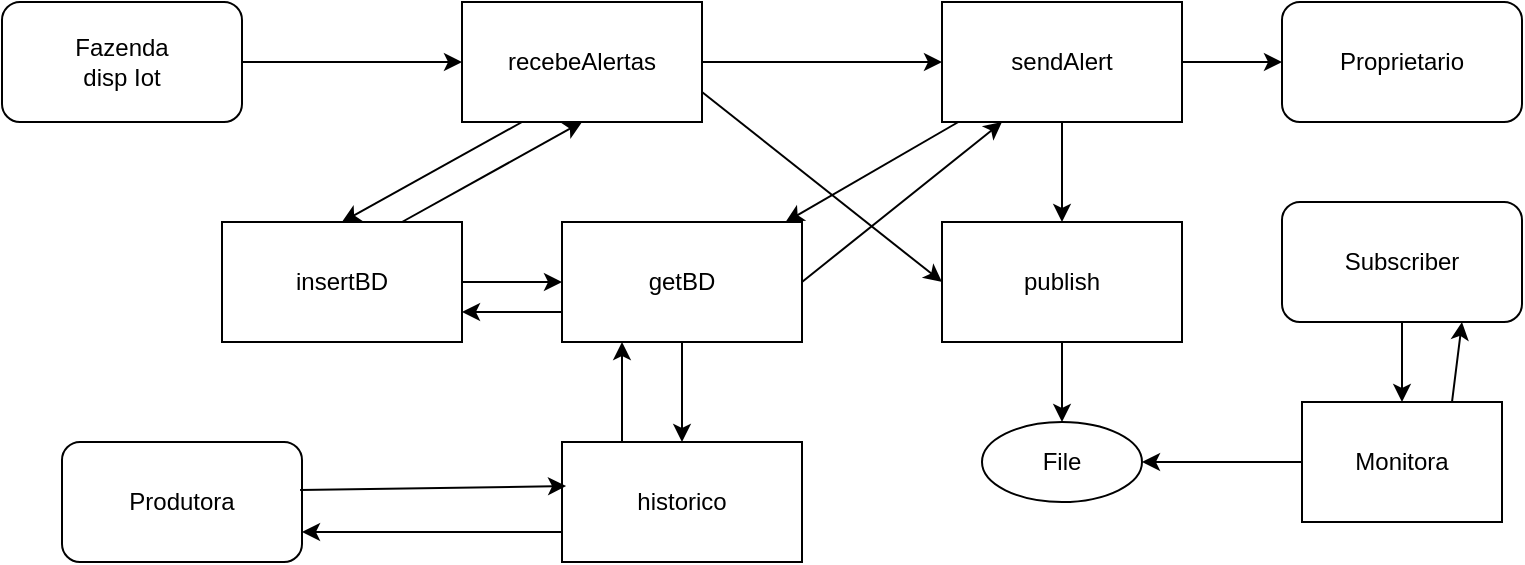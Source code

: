 <mxfile version="12.1.0" type="device" pages="1"><diagram id="hzsYkGKiprta8bG05a4F" name="Page-1"><mxGraphModel dx="1408" dy="765" grid="1" gridSize="10" guides="1" tooltips="1" connect="1" arrows="1" fold="1" page="1" pageScale="1" pageWidth="850" pageHeight="1100" math="0" shadow="0"><root><mxCell id="0"/><mxCell id="1" parent="0"/><mxCell id="iZ66vAJpr_gegSQQ4uyG-3" value="recebeAlertas" style="rounded=0;whiteSpace=wrap;html=1;" vertex="1" parent="1"><mxGeometry x="240" y="30" width="120" height="60" as="geometry"/></mxCell><mxCell id="iZ66vAJpr_gegSQQ4uyG-4" value="" style="endArrow=classic;html=1;entryX=0;entryY=0.5;entryDx=0;entryDy=0;exitX=1;exitY=0.5;exitDx=0;exitDy=0;" edge="1" parent="1" source="iZ66vAJpr_gegSQQ4uyG-21" target="iZ66vAJpr_gegSQQ4uyG-3"><mxGeometry width="50" height="50" relative="1" as="geometry"><mxPoint x="170" y="60" as="sourcePoint"/><mxPoint x="230" y="60" as="targetPoint"/></mxGeometry></mxCell><mxCell id="iZ66vAJpr_gegSQQ4uyG-5" value="" style="endArrow=classic;html=1;exitX=0.25;exitY=1;exitDx=0;exitDy=0;entryX=0.5;entryY=0;entryDx=0;entryDy=0;" edge="1" parent="1" source="iZ66vAJpr_gegSQQ4uyG-3" target="iZ66vAJpr_gegSQQ4uyG-7"><mxGeometry width="50" height="50" relative="1" as="geometry"><mxPoint x="20" y="170" as="sourcePoint"/><mxPoint x="260" y="170" as="targetPoint"/></mxGeometry></mxCell><mxCell id="iZ66vAJpr_gegSQQ4uyG-7" value="insertBD" style="rounded=0;whiteSpace=wrap;html=1;" vertex="1" parent="1"><mxGeometry x="120" y="140" width="120" height="60" as="geometry"/></mxCell><mxCell id="iZ66vAJpr_gegSQQ4uyG-8" value="getBD" style="rounded=0;whiteSpace=wrap;html=1;" vertex="1" parent="1"><mxGeometry x="290" y="140" width="120" height="60" as="geometry"/></mxCell><mxCell id="iZ66vAJpr_gegSQQ4uyG-10" value="" style="endArrow=classic;html=1;exitX=1;exitY=0.5;exitDx=0;exitDy=0;entryX=0;entryY=0.5;entryDx=0;entryDy=0;" edge="1" parent="1" source="iZ66vAJpr_gegSQQ4uyG-7" target="iZ66vAJpr_gegSQQ4uyG-8"><mxGeometry width="50" height="50" relative="1" as="geometry"><mxPoint x="20" y="270" as="sourcePoint"/><mxPoint x="320" y="170" as="targetPoint"/></mxGeometry></mxCell><mxCell id="iZ66vAJpr_gegSQQ4uyG-11" value="" style="endArrow=classic;html=1;entryX=1;entryY=0.75;entryDx=0;entryDy=0;exitX=0;exitY=0.75;exitDx=0;exitDy=0;" edge="1" parent="1" source="iZ66vAJpr_gegSQQ4uyG-8" target="iZ66vAJpr_gegSQQ4uyG-7"><mxGeometry width="50" height="50" relative="1" as="geometry"><mxPoint x="330" y="185" as="sourcePoint"/><mxPoint x="330" y="185" as="targetPoint"/></mxGeometry></mxCell><mxCell id="iZ66vAJpr_gegSQQ4uyG-12" value="" style="endArrow=classic;html=1;exitX=0.75;exitY=0;exitDx=0;exitDy=0;entryX=0.5;entryY=1;entryDx=0;entryDy=0;" edge="1" parent="1" source="iZ66vAJpr_gegSQQ4uyG-7" target="iZ66vAJpr_gegSQQ4uyG-3"><mxGeometry width="50" height="50" relative="1" as="geometry"><mxPoint x="20" y="270" as="sourcePoint"/><mxPoint x="70" y="220" as="targetPoint"/></mxGeometry></mxCell><mxCell id="iZ66vAJpr_gegSQQ4uyG-13" value="sendAlert" style="rounded=0;whiteSpace=wrap;html=1;" vertex="1" parent="1"><mxGeometry x="480" y="30" width="120" height="60" as="geometry"/></mxCell><mxCell id="iZ66vAJpr_gegSQQ4uyG-14" value="publish" style="rounded=0;whiteSpace=wrap;html=1;" vertex="1" parent="1"><mxGeometry x="480" y="140" width="120" height="60" as="geometry"/></mxCell><mxCell id="iZ66vAJpr_gegSQQ4uyG-15" value="" style="endArrow=classic;html=1;exitX=1;exitY=0.5;exitDx=0;exitDy=0;" edge="1" parent="1" source="iZ66vAJpr_gegSQQ4uyG-3" target="iZ66vAJpr_gegSQQ4uyG-13"><mxGeometry width="50" height="50" relative="1" as="geometry"><mxPoint x="20" y="270" as="sourcePoint"/><mxPoint x="70" y="220" as="targetPoint"/></mxGeometry></mxCell><mxCell id="iZ66vAJpr_gegSQQ4uyG-16" value="" style="endArrow=classic;html=1;exitX=1;exitY=0.75;exitDx=0;exitDy=0;entryX=0;entryY=0.5;entryDx=0;entryDy=0;" edge="1" parent="1" source="iZ66vAJpr_gegSQQ4uyG-3" target="iZ66vAJpr_gegSQQ4uyG-14"><mxGeometry width="50" height="50" relative="1" as="geometry"><mxPoint x="20" y="270" as="sourcePoint"/><mxPoint x="70" y="220" as="targetPoint"/></mxGeometry></mxCell><mxCell id="iZ66vAJpr_gegSQQ4uyG-17" value="" style="endArrow=classic;html=1;exitX=0.5;exitY=1;exitDx=0;exitDy=0;entryX=0.5;entryY=0;entryDx=0;entryDy=0;" edge="1" parent="1" source="iZ66vAJpr_gegSQQ4uyG-13" target="iZ66vAJpr_gegSQQ4uyG-14"><mxGeometry width="50" height="50" relative="1" as="geometry"><mxPoint x="20" y="270" as="sourcePoint"/><mxPoint x="70" y="220" as="targetPoint"/></mxGeometry></mxCell><mxCell id="iZ66vAJpr_gegSQQ4uyG-20" value="" style="endArrow=classic;html=1;exitX=1;exitY=0.5;exitDx=0;exitDy=0;" edge="1" parent="1" source="iZ66vAJpr_gegSQQ4uyG-13" target="iZ66vAJpr_gegSQQ4uyG-22"><mxGeometry width="50" height="50" relative="1" as="geometry"><mxPoint x="20" y="540" as="sourcePoint"/><mxPoint x="70" y="490" as="targetPoint"/></mxGeometry></mxCell><mxCell id="iZ66vAJpr_gegSQQ4uyG-21" value="Fazenda&lt;br&gt;disp Iot" style="rounded=1;whiteSpace=wrap;html=1;" vertex="1" parent="1"><mxGeometry x="10" y="30" width="120" height="60" as="geometry"/></mxCell><mxCell id="iZ66vAJpr_gegSQQ4uyG-22" value="Proprietario" style="rounded=1;whiteSpace=wrap;html=1;" vertex="1" parent="1"><mxGeometry x="650" y="30" width="120" height="60" as="geometry"/></mxCell><mxCell id="iZ66vAJpr_gegSQQ4uyG-23" value="Subscriber" style="rounded=1;whiteSpace=wrap;html=1;" vertex="1" parent="1"><mxGeometry x="650" y="130" width="120" height="60" as="geometry"/></mxCell><mxCell id="iZ66vAJpr_gegSQQ4uyG-24" value="File" style="ellipse;whiteSpace=wrap;html=1;" vertex="1" parent="1"><mxGeometry x="500" y="240" width="80" height="40" as="geometry"/></mxCell><mxCell id="iZ66vAJpr_gegSQQ4uyG-25" value="" style="endArrow=classic;html=1;exitX=0.5;exitY=1;exitDx=0;exitDy=0;" edge="1" parent="1" source="iZ66vAJpr_gegSQQ4uyG-14" target="iZ66vAJpr_gegSQQ4uyG-24"><mxGeometry width="50" height="50" relative="1" as="geometry"><mxPoint x="10" y="430" as="sourcePoint"/><mxPoint x="60" y="380" as="targetPoint"/></mxGeometry></mxCell><mxCell id="iZ66vAJpr_gegSQQ4uyG-26" value="Monitora" style="rounded=0;whiteSpace=wrap;html=1;" vertex="1" parent="1"><mxGeometry x="660" y="230" width="100" height="60" as="geometry"/></mxCell><mxCell id="iZ66vAJpr_gegSQQ4uyG-27" value="" style="endArrow=classic;html=1;" edge="1" parent="1" source="iZ66vAJpr_gegSQQ4uyG-26" target="iZ66vAJpr_gegSQQ4uyG-24"><mxGeometry width="50" height="50" relative="1" as="geometry"><mxPoint x="10" y="360" as="sourcePoint"/><mxPoint x="60" y="310" as="targetPoint"/></mxGeometry></mxCell><mxCell id="iZ66vAJpr_gegSQQ4uyG-28" value="" style="endArrow=classic;html=1;exitX=0.5;exitY=1;exitDx=0;exitDy=0;" edge="1" parent="1" source="iZ66vAJpr_gegSQQ4uyG-23" target="iZ66vAJpr_gegSQQ4uyG-26"><mxGeometry width="50" height="50" relative="1" as="geometry"><mxPoint x="10" y="360" as="sourcePoint"/><mxPoint x="60" y="310" as="targetPoint"/></mxGeometry></mxCell><mxCell id="iZ66vAJpr_gegSQQ4uyG-29" value="" style="endArrow=classic;html=1;exitX=0.75;exitY=0;exitDx=0;exitDy=0;entryX=0.75;entryY=1;entryDx=0;entryDy=0;" edge="1" parent="1" source="iZ66vAJpr_gegSQQ4uyG-26" target="iZ66vAJpr_gegSQQ4uyG-23"><mxGeometry width="50" height="50" relative="1" as="geometry"><mxPoint x="10" y="360" as="sourcePoint"/><mxPoint x="735" y="210" as="targetPoint"/></mxGeometry></mxCell><mxCell id="iZ66vAJpr_gegSQQ4uyG-30" value="" style="endArrow=classic;html=1;" edge="1" parent="1" source="iZ66vAJpr_gegSQQ4uyG-13" target="iZ66vAJpr_gegSQQ4uyG-8"><mxGeometry width="50" height="50" relative="1" as="geometry"><mxPoint x="10" y="360" as="sourcePoint"/><mxPoint x="440" y="130" as="targetPoint"/></mxGeometry></mxCell><mxCell id="iZ66vAJpr_gegSQQ4uyG-32" value="" style="endArrow=classic;html=1;exitX=1;exitY=0.5;exitDx=0;exitDy=0;entryX=0.25;entryY=1;entryDx=0;entryDy=0;" edge="1" parent="1" source="iZ66vAJpr_gegSQQ4uyG-8" target="iZ66vAJpr_gegSQQ4uyG-13"><mxGeometry width="50" height="50" relative="1" as="geometry"><mxPoint x="10" y="360" as="sourcePoint"/><mxPoint x="60" y="310" as="targetPoint"/></mxGeometry></mxCell><mxCell id="iZ66vAJpr_gegSQQ4uyG-34" value="historico" style="rounded=0;whiteSpace=wrap;html=1;" vertex="1" parent="1"><mxGeometry x="290" y="250" width="120" height="60" as="geometry"/></mxCell><mxCell id="iZ66vAJpr_gegSQQ4uyG-35" value="Produtora" style="rounded=1;whiteSpace=wrap;html=1;" vertex="1" parent="1"><mxGeometry x="40" y="250" width="120" height="60" as="geometry"/></mxCell><mxCell id="iZ66vAJpr_gegSQQ4uyG-36" value="" style="endArrow=classic;html=1;exitX=0.992;exitY=0.4;exitDx=0;exitDy=0;exitPerimeter=0;entryX=0.017;entryY=0.367;entryDx=0;entryDy=0;entryPerimeter=0;" edge="1" parent="1" source="iZ66vAJpr_gegSQQ4uyG-35" target="iZ66vAJpr_gegSQQ4uyG-34"><mxGeometry width="50" height="50" relative="1" as="geometry"><mxPoint x="10" y="380" as="sourcePoint"/><mxPoint x="60" y="330" as="targetPoint"/></mxGeometry></mxCell><mxCell id="iZ66vAJpr_gegSQQ4uyG-39" value="" style="endArrow=classic;html=1;exitX=0;exitY=0.75;exitDx=0;exitDy=0;entryX=1;entryY=0.75;entryDx=0;entryDy=0;" edge="1" parent="1" source="iZ66vAJpr_gegSQQ4uyG-34" target="iZ66vAJpr_gegSQQ4uyG-35"><mxGeometry width="50" height="50" relative="1" as="geometry"><mxPoint x="10" y="380" as="sourcePoint"/><mxPoint x="220" y="330" as="targetPoint"/></mxGeometry></mxCell><mxCell id="iZ66vAJpr_gegSQQ4uyG-40" value="" style="endArrow=classic;html=1;exitX=0.25;exitY=0;exitDx=0;exitDy=0;entryX=0.25;entryY=1;entryDx=0;entryDy=0;" edge="1" parent="1" source="iZ66vAJpr_gegSQQ4uyG-34" target="iZ66vAJpr_gegSQQ4uyG-8"><mxGeometry width="50" height="50" relative="1" as="geometry"><mxPoint x="10" y="380" as="sourcePoint"/><mxPoint x="60" y="330" as="targetPoint"/></mxGeometry></mxCell><mxCell id="iZ66vAJpr_gegSQQ4uyG-41" value="" style="endArrow=classic;html=1;entryX=0.5;entryY=0;entryDx=0;entryDy=0;exitX=0.5;exitY=1;exitDx=0;exitDy=0;" edge="1" parent="1" source="iZ66vAJpr_gegSQQ4uyG-8" target="iZ66vAJpr_gegSQQ4uyG-34"><mxGeometry width="50" height="50" relative="1" as="geometry"><mxPoint x="370" y="390" as="sourcePoint"/><mxPoint x="370" y="460" as="targetPoint"/></mxGeometry></mxCell></root></mxGraphModel></diagram></mxfile>